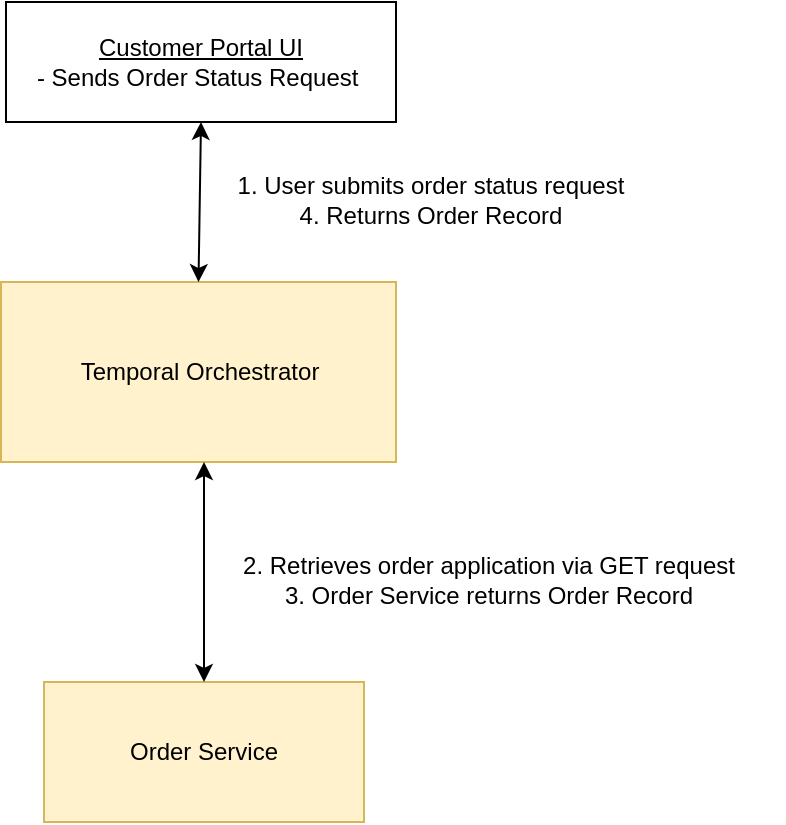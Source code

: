 <?xml version="1.0" encoding="UTF-8"?>
<mxfile version="26.0.12">
  <diagram name="Page-1" id="vVbSO-e79iIkMeD3_59k">
    <mxGraphModel dx="913" dy="580" grid="1" gridSize="10" guides="1" tooltips="1" connect="1" arrows="1" fold="1" page="1" pageScale="1" pageWidth="850" pageHeight="1100" math="0" shadow="0">
      <root>
        <mxCell id="0" />
        <mxCell id="1" parent="0" />
        <mxCell id="RJoVjrzdwJ8fRxYniyrK-2" value="&lt;u&gt;Customer Portal UI&lt;/u&gt;&lt;div&gt;- Sends Order Status Request&amp;nbsp;&lt;/div&gt;" style="rounded=0;whiteSpace=wrap;html=1;" parent="1" vertex="1">
          <mxGeometry x="331" y="30" width="195" height="60" as="geometry" />
        </mxCell>
        <mxCell id="RJoVjrzdwJ8fRxYniyrK-3" value="Temporal Orchestrator" style="rounded=0;whiteSpace=wrap;html=1;fillColor=#fff2cc;strokeColor=#d6b656;" parent="1" vertex="1">
          <mxGeometry x="328.5" y="170" width="197.5" height="90" as="geometry" />
        </mxCell>
        <mxCell id="NqQfuoimNPptC4f2pE94-2" value="Order Service" style="rounded=0;whiteSpace=wrap;html=1;fillColor=#fff2cc;strokeColor=#d6b656;" vertex="1" parent="1">
          <mxGeometry x="350" y="370" width="160" height="70" as="geometry" />
        </mxCell>
        <mxCell id="NqQfuoimNPptC4f2pE94-6" value="1. User submits order status request&lt;div&gt;4. Returns Order Record&lt;/div&gt;" style="text;html=1;align=center;verticalAlign=middle;whiteSpace=wrap;rounded=0;" vertex="1" parent="1">
          <mxGeometry x="420" y="100" width="247" height="58" as="geometry" />
        </mxCell>
        <mxCell id="NqQfuoimNPptC4f2pE94-8" value="2. Retrieves order application via GET request&lt;div&gt;3. Order Service returns Order Record&lt;/div&gt;" style="text;html=1;align=center;verticalAlign=middle;whiteSpace=wrap;rounded=0;" vertex="1" parent="1">
          <mxGeometry x="425" y="290" width="295" height="58" as="geometry" />
        </mxCell>
        <mxCell id="NqQfuoimNPptC4f2pE94-9" value="" style="endArrow=classic;startArrow=classic;html=1;rounded=0;exitX=0.5;exitY=0;exitDx=0;exitDy=0;" edge="1" parent="1" source="NqQfuoimNPptC4f2pE94-2">
          <mxGeometry width="50" height="50" relative="1" as="geometry">
            <mxPoint x="400" y="310" as="sourcePoint" />
            <mxPoint x="430" y="260" as="targetPoint" />
          </mxGeometry>
        </mxCell>
        <mxCell id="NqQfuoimNPptC4f2pE94-11" value="" style="endArrow=classic;startArrow=classic;html=1;rounded=0;entryX=0.5;entryY=1;entryDx=0;entryDy=0;exitX=0.5;exitY=0;exitDx=0;exitDy=0;" edge="1" parent="1" source="RJoVjrzdwJ8fRxYniyrK-3" target="RJoVjrzdwJ8fRxYniyrK-2">
          <mxGeometry width="50" height="50" relative="1" as="geometry">
            <mxPoint x="390" y="150" as="sourcePoint" />
            <mxPoint x="440" y="100" as="targetPoint" />
          </mxGeometry>
        </mxCell>
      </root>
    </mxGraphModel>
  </diagram>
</mxfile>
